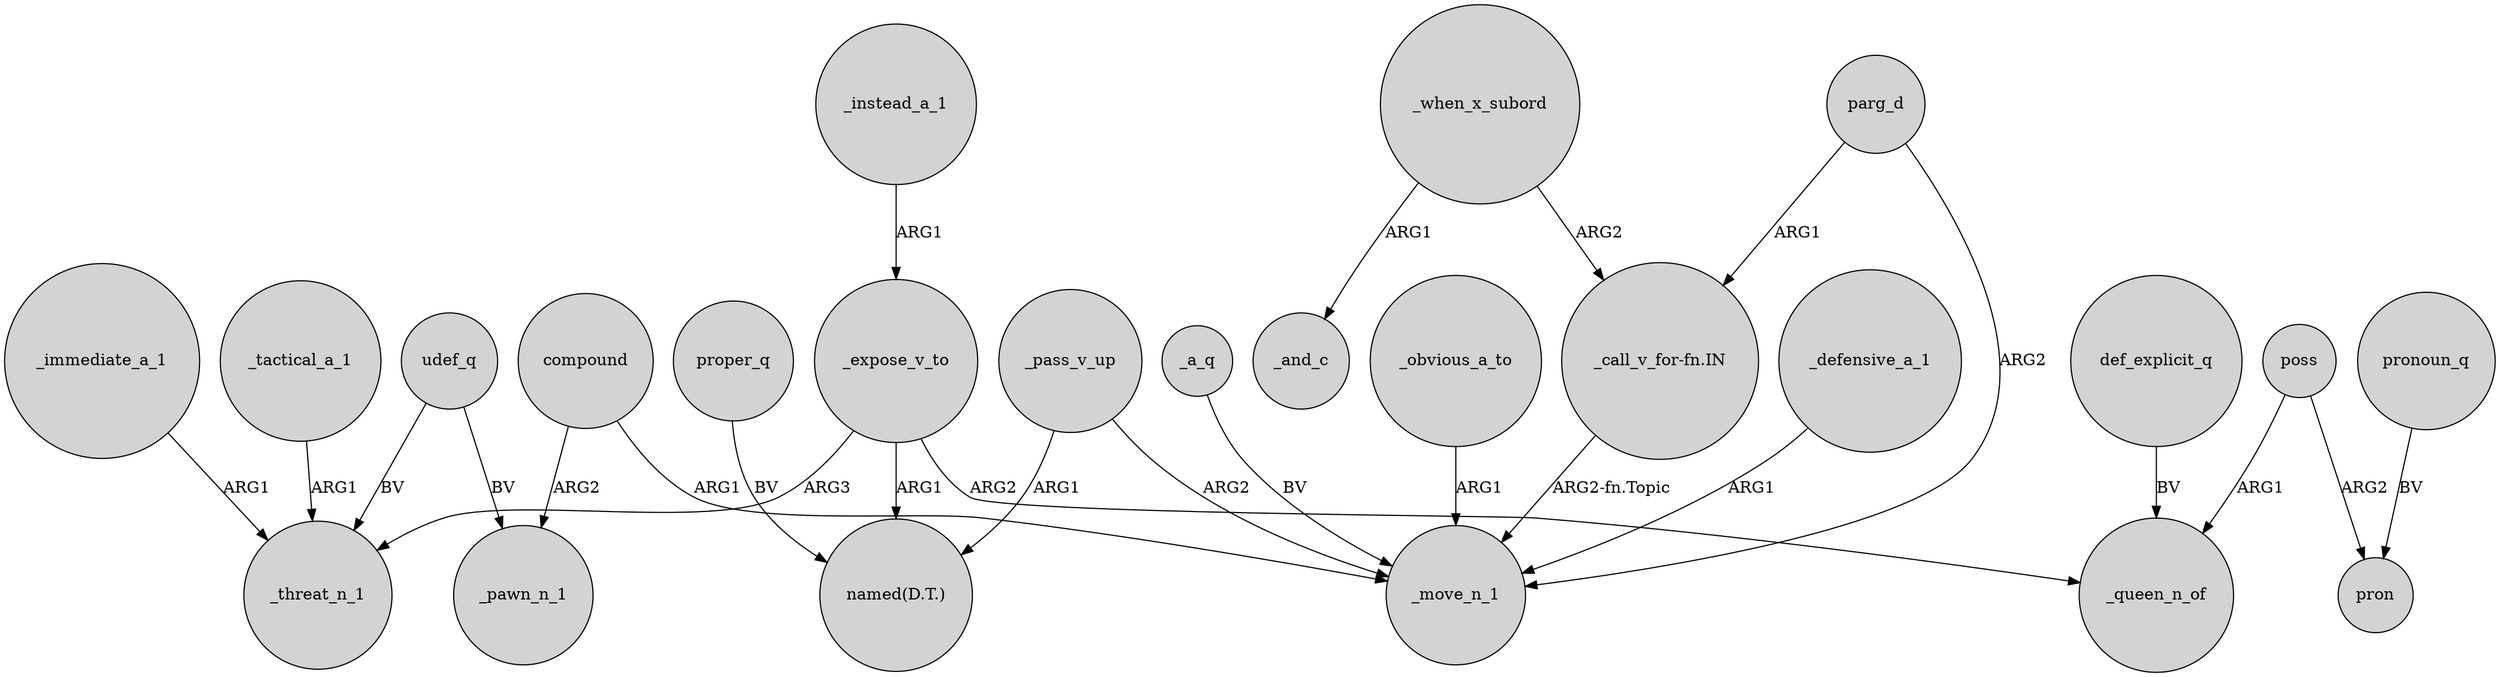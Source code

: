digraph {
	node [shape=circle style=filled]
	_instead_a_1 -> _expose_v_to [label=ARG1]
	udef_q -> _threat_n_1 [label=BV]
	poss -> pron [label=ARG2]
	_expose_v_to -> "named(D.T.)" [label=ARG1]
	poss -> _queen_n_of [label=ARG1]
	proper_q -> "named(D.T.)" [label=BV]
	_expose_v_to -> _threat_n_1 [label=ARG3]
	_immediate_a_1 -> _threat_n_1 [label=ARG1]
	def_explicit_q -> _queen_n_of [label=BV]
	pronoun_q -> pron [label=BV]
	_when_x_subord -> "_call_v_for-fn.IN" [label=ARG2]
	compound -> _move_n_1 [label=ARG1]
	_defensive_a_1 -> _move_n_1 [label=ARG1]
	_pass_v_up -> _move_n_1 [label=ARG2]
	_when_x_subord -> _and_c [label=ARG1]
	parg_d -> "_call_v_for-fn.IN" [label=ARG1]
	udef_q -> _pawn_n_1 [label=BV]
	compound -> _pawn_n_1 [label=ARG2]
	_a_q -> _move_n_1 [label=BV]
	"_call_v_for-fn.IN" -> _move_n_1 [label="ARG2-fn.Topic"]
	parg_d -> _move_n_1 [label=ARG2]
	_expose_v_to -> _queen_n_of [label=ARG2]
	_tactical_a_1 -> _threat_n_1 [label=ARG1]
	_pass_v_up -> "named(D.T.)" [label=ARG1]
	_obvious_a_to -> _move_n_1 [label=ARG1]
}
